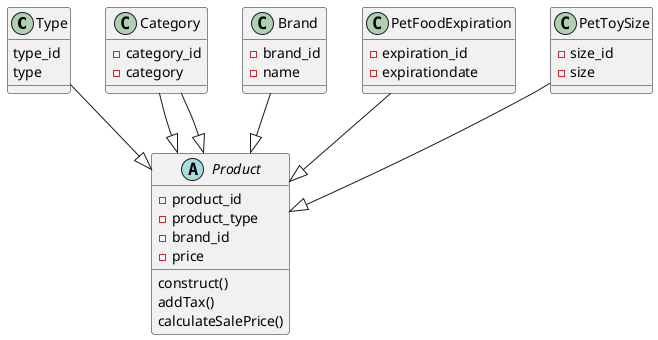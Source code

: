 
@startuml
Type --|> Product
Category --|> Product
Brand --|> Product
Category --|> Product
PetFoodExpiration --|> Product
PetToySize --|> Product

abstract class Product {
  -product_id
  -product_type
  -brand_id
  -price
  construct()
  addTax()
  calculateSalePrice()
}

class Type {
  type_id
  type
}

class Category {
  -category_id
  -category
}

class Brand {
  -brand_id
  -name
}

class PetFoodExpiration {
  -expiration_id
  -expirationdate
}

class PetToySize {
  -size_id
  -size
}

@enduml

